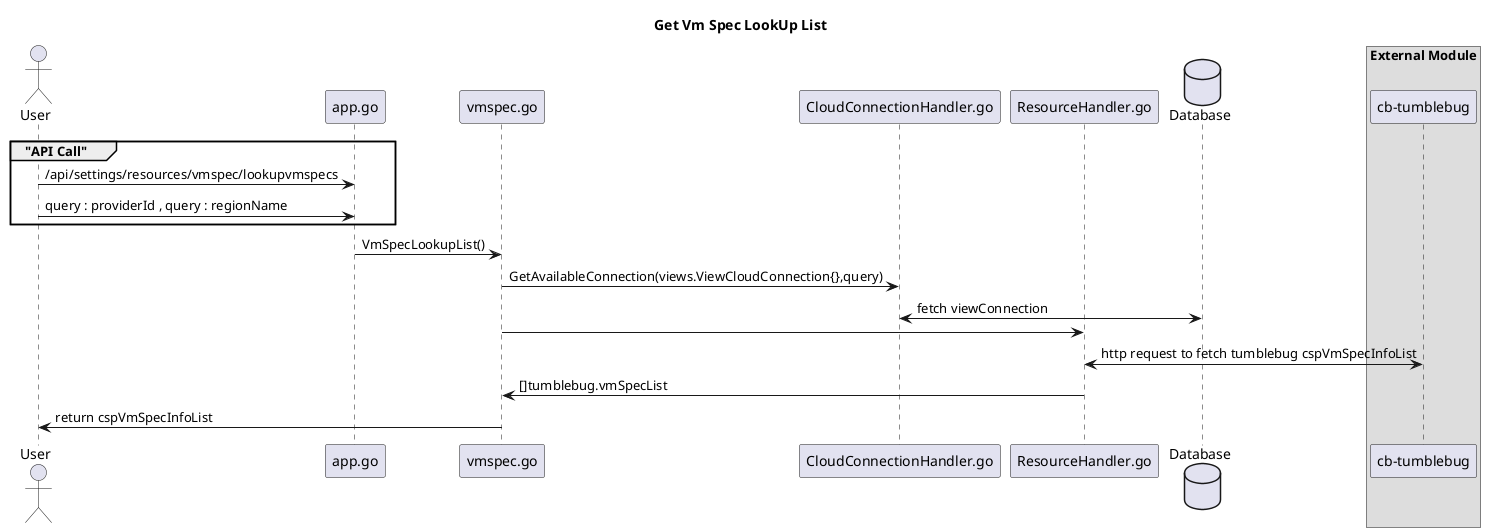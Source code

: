 @startuml


title "Get Vm Spec LookUp List"

actor User as user

participant "app.go" as app
participant "vmspec.go" as route
participant "CloudConnectionHandler.go"  as handler
participant "ResourceHandler.go" as resourcehandler 
database Database as DB

box "External Module"
participant "cb-tumblebug" as tumblebug
end box

group "API Call"
user    -> app : /api/settings/resources/vmspec/lookupvmspecs
user    -> app : query : providerId , query : regionName
end 
app     -> route : VmSpecLookupList()

route   -> handler : GetAvailableConnection(views.ViewCloudConnection{},query)
handler <-> DB : fetch viewConnection


route -> resourcehandler
resourcehandler <-> tumblebug : http request to fetch tumblebug cspVmSpecInfoList 


route   <-  resourcehandler : []tumblebug.vmSpecList

user    <-  route : return cspVmSpecInfoList



@enduml